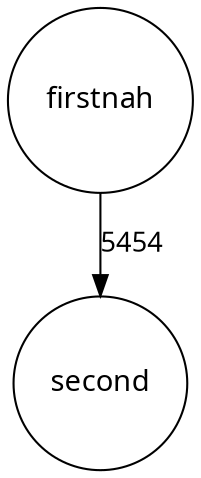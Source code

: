 digraph G {
0 [fontname="Microsoft Sans Serif",  fontsize=14, shape=circle, label="firstnah"];
1 [fontname="Microsoft Sans Serif",  fontsize=14, shape=circle, label="second"];
0 -> 1 [ fontname="Microsoft Sans Serif",  fontsize=13, label="5454"];
}

